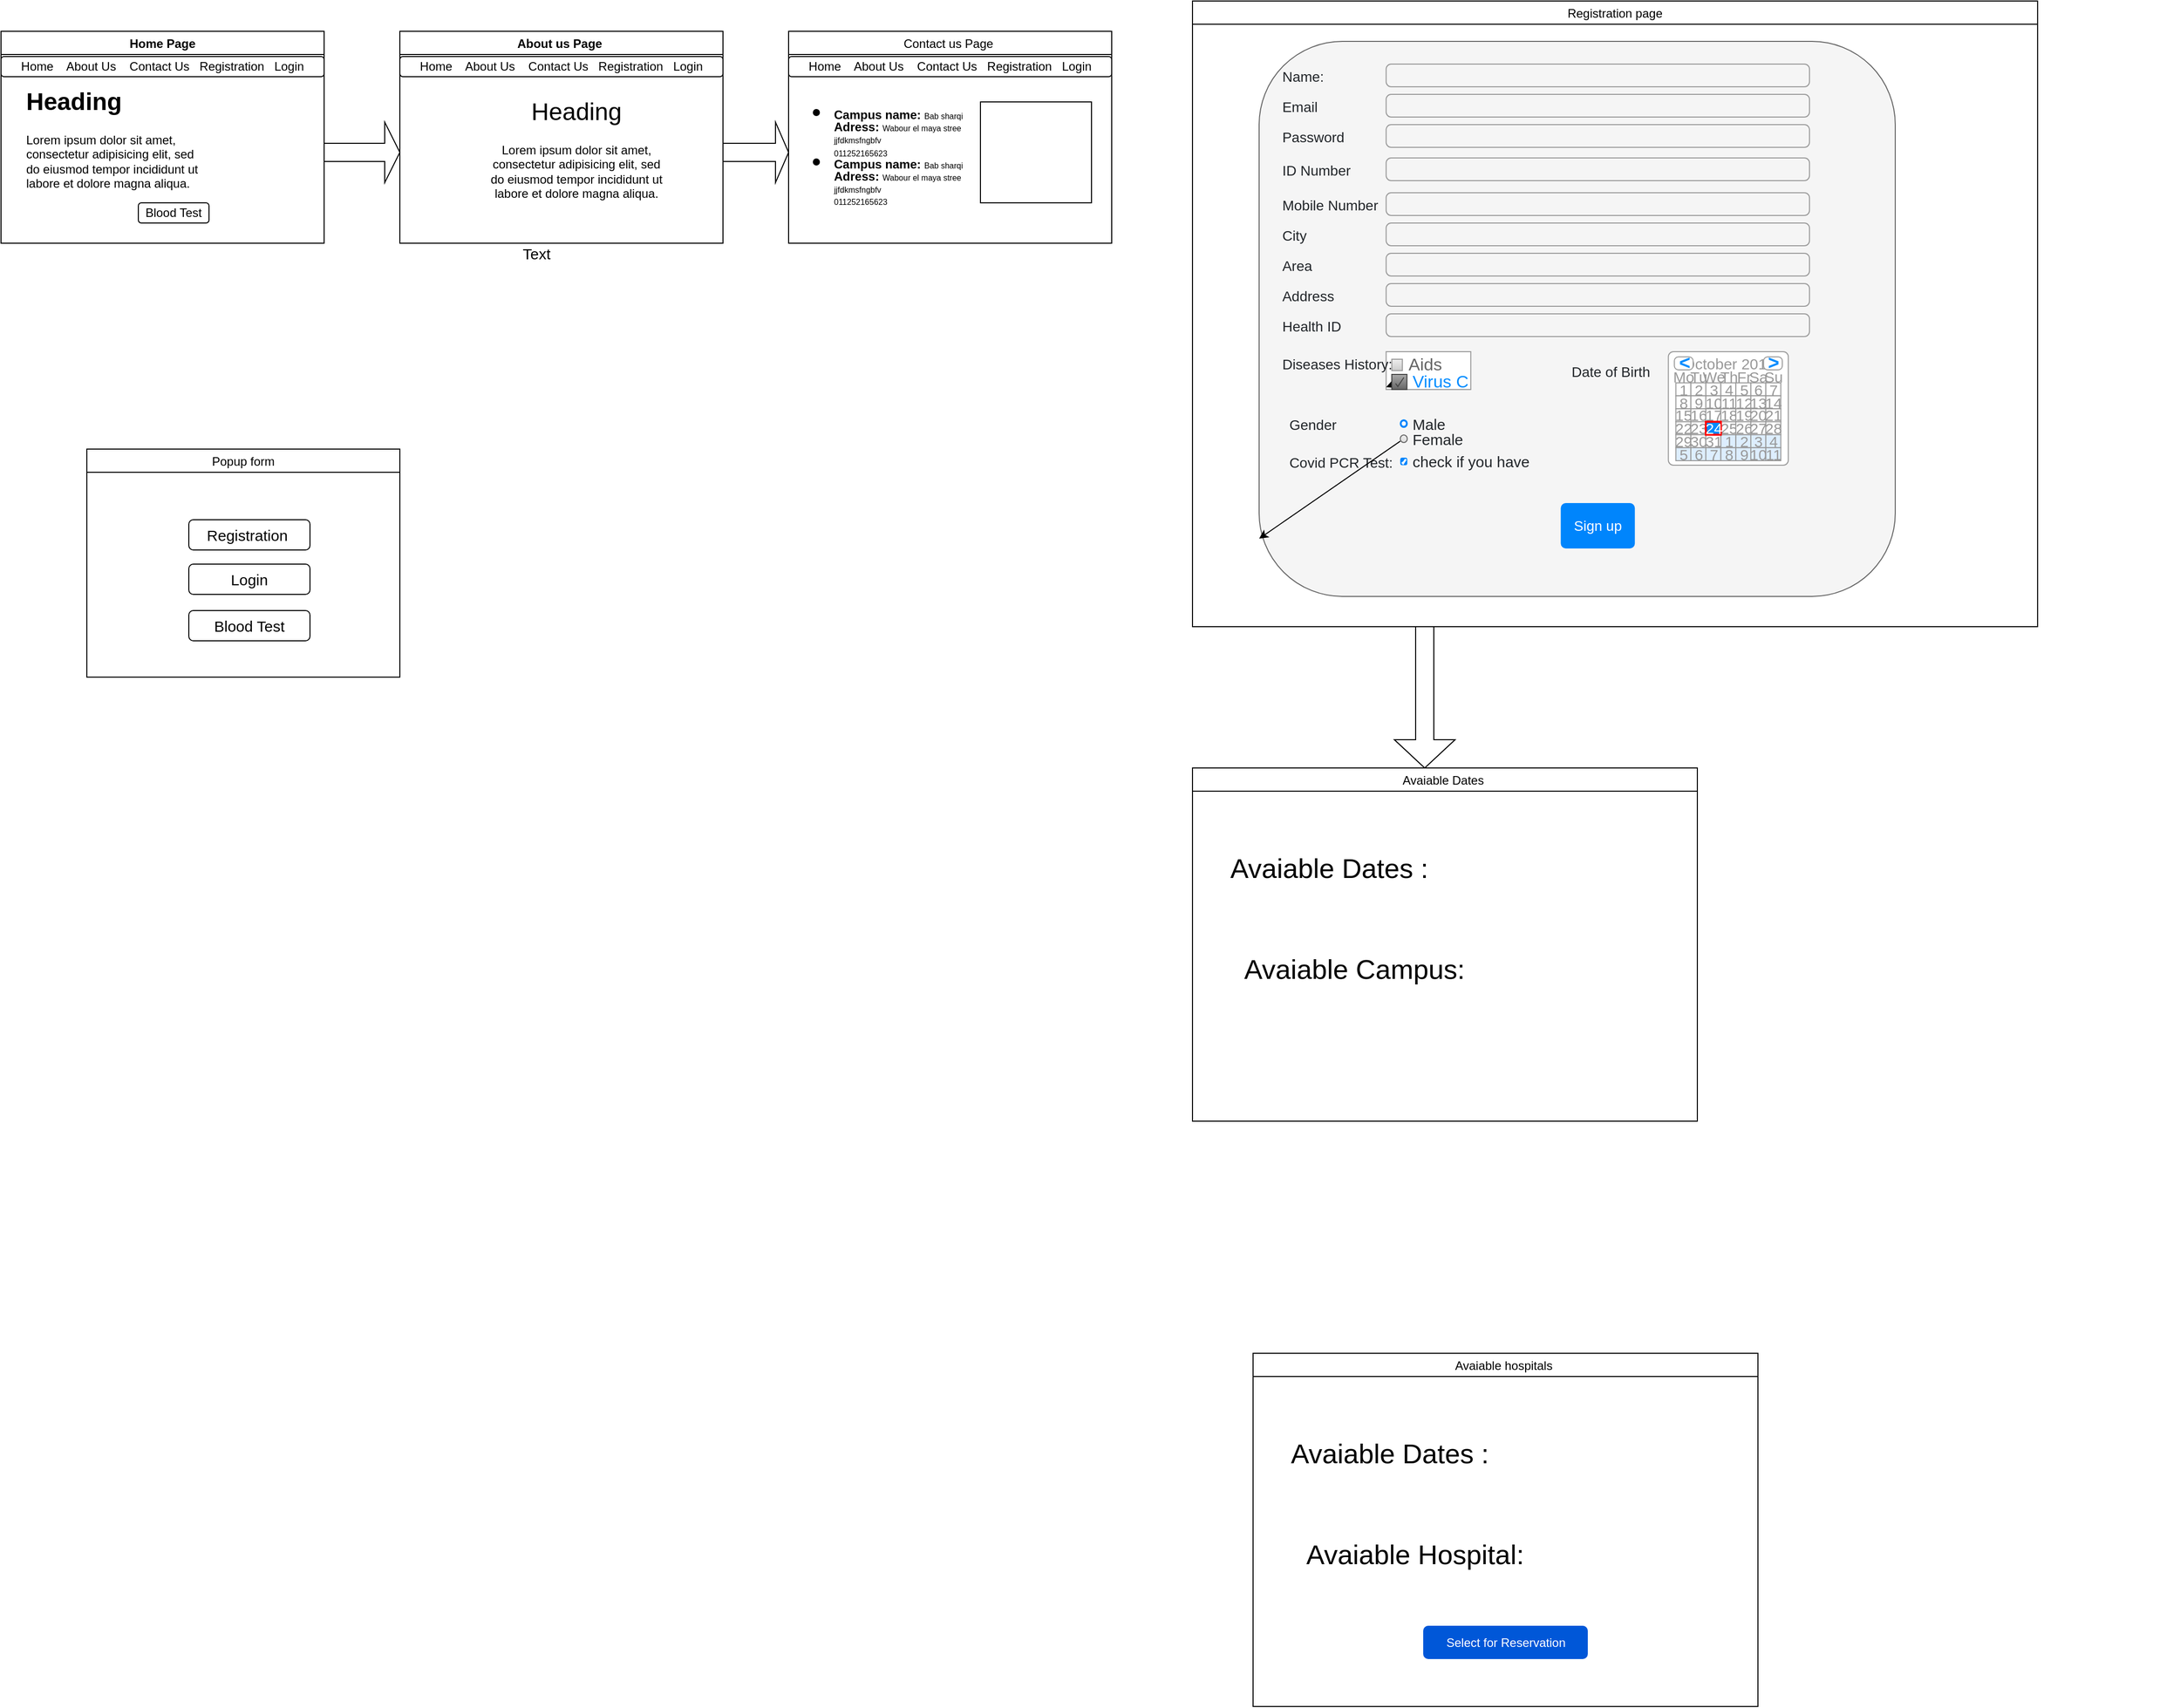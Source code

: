 <mxfile>
    <diagram id="HuhUC8r1bE9fZLHFmISH" name="Page-1">
        <mxGraphModel dx="2640" dy="2268" grid="1" gridSize="10" guides="1" tooltips="1" connect="1" arrows="1" fold="1" page="1" pageScale="1" pageWidth="1169" pageHeight="827" math="0" shadow="0">
            <root>
                <mxCell id="0"/>
                <mxCell id="1" parent="0"/>
                <mxCell id="187" value="" style="group" parent="1" vertex="1" connectable="0">
                    <mxGeometry x="30" y="-30" width="2070" height="1360" as="geometry"/>
                </mxCell>
                <mxCell id="30" value=" Registration page " style="swimlane;fontStyle=0;startSize=23;" parent="187" vertex="1">
                    <mxGeometry x="1180" width="836.96" height="620" as="geometry"/>
                </mxCell>
                <mxCell id="178" value="" style="group" parent="30" vertex="1" connectable="0">
                    <mxGeometry x="66" y="40" width="910.964" height="550" as="geometry"/>
                </mxCell>
                <mxCell id="50" value="" style="rounded=1;whiteSpace=wrap;html=1;fontSize=15;fillColor=#f5f5f5;fontColor=#333333;strokeColor=#666666;" parent="178" vertex="1">
                    <mxGeometry width="630" height="550" as="geometry"/>
                </mxCell>
                <mxCell id="176" value="" style="group" parent="178" vertex="1" connectable="0">
                    <mxGeometry x="20.964" y="22.5" width="890" height="480" as="geometry"/>
                </mxCell>
                <mxCell id="51" value="Email" style="fillColor=none;strokeColor=none;align=left;fontSize=14;fontColor=#212529;" parent="176" vertex="1">
                    <mxGeometry y="30" width="41.928" height="22.5" as="geometry"/>
                </mxCell>
                <mxCell id="52" value="" style="html=1;shadow=0;dashed=0;shape=mxgraph.bootstrap.rrect;rSize=5;fillColor=none;strokeColor=#999999;align=left;spacing=15;fontSize=14;fontColor=#6C767D;" parent="176" vertex="1">
                    <mxGeometry x="104.819" y="30" width="419.277" height="22.5" as="geometry"/>
                </mxCell>
                <mxCell id="53" value="Password" style="fillColor=none;strokeColor=none;align=left;fontSize=14;fontColor=#212529;" parent="176" vertex="1">
                    <mxGeometry y="60" width="48.916" height="22.5" as="geometry"/>
                </mxCell>
                <mxCell id="54" value="" style="html=1;shadow=0;dashed=0;shape=mxgraph.bootstrap.rrect;rSize=5;fillColor=none;strokeColor=#999999;align=left;spacing=15;fontSize=14;fontColor=#6C767D;" parent="176" vertex="1">
                    <mxGeometry x="104.819" y="60" width="419.277" height="22.5" as="geometry"/>
                </mxCell>
                <mxCell id="62" value="Name:" style="fillColor=none;strokeColor=none;align=left;fontSize=14;fontColor=#212529;" parent="176" vertex="1">
                    <mxGeometry width="41.928" height="22.5" as="geometry"/>
                </mxCell>
                <mxCell id="63" value="" style="html=1;shadow=0;dashed=0;shape=mxgraph.bootstrap.rrect;rSize=5;fillColor=none;strokeColor=#999999;align=left;spacing=15;fontSize=14;fontColor=#6C767D;" parent="176" vertex="1">
                    <mxGeometry x="104.819" width="419.277" height="22.5" as="geometry"/>
                </mxCell>
                <mxCell id="65" value="" style="html=1;shadow=0;dashed=0;shape=mxgraph.bootstrap.rrect;rSize=5;fillColor=none;strokeColor=#999999;align=left;spacing=15;fontSize=14;fontColor=#6C767D;" parent="176" vertex="1">
                    <mxGeometry x="104.819" y="93" width="419.277" height="22.5" as="geometry"/>
                </mxCell>
                <mxCell id="66" value="ID Number" style="fillColor=none;strokeColor=none;align=left;fontSize=14;fontColor=#212529;" parent="176" vertex="1">
                    <mxGeometry y="93" width="55.904" height="22.5" as="geometry"/>
                </mxCell>
                <mxCell id="67" value="Mobile Number" style="fillColor=none;strokeColor=none;align=left;fontSize=14;fontColor=#212529;" parent="176" vertex="1">
                    <mxGeometry y="127.5" width="55.904" height="22.5" as="geometry"/>
                </mxCell>
                <mxCell id="68" value="" style="html=1;shadow=0;dashed=0;shape=mxgraph.bootstrap.rrect;rSize=5;fillColor=none;strokeColor=#999999;align=left;spacing=15;fontSize=14;fontColor=#6C767D;" parent="176" vertex="1">
                    <mxGeometry x="104.819" y="127.5" width="419.277" height="22.5" as="geometry"/>
                </mxCell>
                <mxCell id="69" value="" style="html=1;shadow=0;dashed=0;shape=mxgraph.bootstrap.rrect;rSize=5;fillColor=none;strokeColor=#999999;align=left;spacing=15;fontSize=14;fontColor=#6C767D;" parent="176" vertex="1">
                    <mxGeometry x="104.819" y="157.5" width="419.277" height="22.5" as="geometry"/>
                </mxCell>
                <mxCell id="70" value="" style="html=1;shadow=0;dashed=0;shape=mxgraph.bootstrap.rrect;rSize=5;fillColor=none;strokeColor=#999999;align=left;spacing=15;fontSize=14;fontColor=#6C767D;" parent="176" vertex="1">
                    <mxGeometry x="104.819" y="187.5" width="419.277" height="22.5" as="geometry"/>
                </mxCell>
                <mxCell id="71" value="" style="html=1;shadow=0;dashed=0;shape=mxgraph.bootstrap.rrect;rSize=5;fillColor=none;strokeColor=#999999;align=left;spacing=15;fontSize=14;fontColor=#6C767D;" parent="176" vertex="1">
                    <mxGeometry x="104.819" y="217.5" width="419.277" height="22.5" as="geometry"/>
                </mxCell>
                <mxCell id="72" value="City" style="fillColor=none;strokeColor=none;align=left;fontSize=14;fontColor=#212529;" parent="176" vertex="1">
                    <mxGeometry y="157.5" width="55.904" height="22.5" as="geometry"/>
                </mxCell>
                <mxCell id="73" value="Area" style="fillColor=none;strokeColor=none;align=left;fontSize=14;fontColor=#212529;" parent="176" vertex="1">
                    <mxGeometry y="187.5" width="55.904" height="22.5" as="geometry"/>
                </mxCell>
                <mxCell id="74" value="Address" style="fillColor=none;strokeColor=none;align=left;fontSize=14;fontColor=#212529;" parent="176" vertex="1">
                    <mxGeometry y="217.5" width="55.904" height="22.5" as="geometry"/>
                </mxCell>
                <mxCell id="75" value="Health ID" style="fillColor=none;strokeColor=none;align=left;fontSize=14;fontColor=#212529;" parent="176" vertex="1">
                    <mxGeometry y="247.5" width="55.904" height="22.5" as="geometry"/>
                </mxCell>
                <mxCell id="76" value="" style="html=1;shadow=0;dashed=0;shape=mxgraph.bootstrap.rrect;rSize=5;fillColor=none;strokeColor=#999999;align=left;spacing=15;fontSize=14;fontColor=#6C767D;" parent="176" vertex="1">
                    <mxGeometry x="104.819" y="247.5" width="419.277" height="22.5" as="geometry"/>
                </mxCell>
                <mxCell id="77" value="" style="group" parent="176" vertex="1" connectable="0">
                    <mxGeometry x="6.988" y="345" width="301.181" height="97.5" as="geometry"/>
                </mxCell>
                <mxCell id="55" value="Gender" style="fillColor=none;strokeColor=none;align=left;fontSize=14;fontColor=#212529;" parent="77" vertex="1">
                    <mxGeometry width="34.94" height="22.5" as="geometry"/>
                </mxCell>
                <mxCell id="56" value="Male" style="html=1;shadow=0;dashed=0;shape=mxgraph.bootstrap.radioButton2;labelPosition=right;verticalLabelPosition=middle;align=left;verticalAlign=middle;gradientColor=#DEDEDE;fillColor=#EDEDED;strokeColor=#666666;checked=1;spacing=5;fontColor=#212529;checkedFill=#0085FC;checkedStroke=#ffffff;sketch=0;fontSize=15;" parent="77" vertex="1">
                    <mxGeometry x="111.807" y="7.5" width="6.988" height="7.5" as="geometry"/>
                </mxCell>
                <mxCell id="57" value="Female" style="html=1;shadow=0;dashed=0;shape=mxgraph.bootstrap.radioButton2;labelPosition=right;verticalLabelPosition=middle;align=left;verticalAlign=middle;gradientColor=#DEDEDE;fillColor=#EDEDED;strokeColor=#666666;checked=0;spacing=5;fontColor=#212529;checkedFill=#0085FC;checkedStroke=#ffffff;sketch=0;fontSize=15;" parent="77" vertex="1">
                    <mxGeometry x="111.807" y="22.5" width="6.988" height="7.5" as="geometry"/>
                </mxCell>
                <mxCell id="59" value="Covid PCR Test:" style="fillColor=none;strokeColor=none;align=left;fontSize=14;fontColor=#212529;" parent="77" vertex="1">
                    <mxGeometry y="37.5" width="76.867" height="22.5" as="geometry"/>
                </mxCell>
                <mxCell id="60" value="check if you have&amp;nbsp;" style="html=1;shadow=0;dashed=0;shape=mxgraph.bootstrap.checkbox2;labelPosition=right;verticalLabelPosition=middle;align=left;verticalAlign=middle;gradientColor=#DEDEDE;fillColor=#EDEDED;strokeColor=#666666;checked=1;spacing=5;fontColor=#212529;checkedFill=#0085FC;checkedStroke=#ffffff;sketch=0;fontSize=15;" parent="77" vertex="1">
                    <mxGeometry x="111.807" y="45" width="6.988" height="7.5" as="geometry"/>
                </mxCell>
                <mxCell id="78" value="" style="strokeWidth=1;shadow=0;dashed=0;align=center;html=1;shape=mxgraph.mockup.forms.rrect;rSize=0;strokeColor=#999999;fillColor=#ffffff;recursiveResize=0;fontSize=15;" parent="176" vertex="1">
                    <mxGeometry x="104.819" y="285" width="83.855" height="37.5" as="geometry"/>
                </mxCell>
                <mxCell id="80" value="Aids" style="strokeWidth=1;shadow=0;dashed=0;align=center;html=1;shape=mxgraph.mockup.forms.rrect;rSize=0;fillColor=#eeeeee;strokeColor=#999999;gradientColor=#cccccc;align=left;spacingLeft=4;fontSize=17;fontColor=#666666;labelPosition=right;" parent="78" vertex="1">
                    <mxGeometry x="5.59" y="7.5" width="10.482" height="11.25" as="geometry"/>
                </mxCell>
                <mxCell id="90" style="edgeStyle=none;html=1;fontSize=15;" parent="78" source="81" target="78" edge="1">
                    <mxGeometry relative="1" as="geometry"/>
                </mxCell>
                <mxCell id="81" value="Virus C" style="strokeWidth=1;shadow=0;dashed=0;align=center;html=1;shape=mxgraph.mockup.forms.checkbox;rSize=0;resizable=0;fillColor=#aaaaaa;strokeColor=#444444;gradientColor=#666666;align=left;spacingLeft=4;fontSize=17;fontColor=#008cff;labelPosition=right;" parent="78" vertex="1">
                    <mxGeometry x="5.59" y="22.5" width="15" height="15" as="geometry"/>
                </mxCell>
                <mxCell id="91" value="Diseases History:" style="fillColor=none;strokeColor=none;align=left;fontSize=14;fontColor=#212529;" parent="176" vertex="1">
                    <mxGeometry y="285" width="76.867" height="22.5" as="geometry"/>
                </mxCell>
                <mxCell id="122" value="" style="strokeWidth=1;shadow=0;dashed=0;align=center;html=1;shape=mxgraph.mockup.forms.rrect;rSize=5;strokeColor=#999999;fillColor=#ffffff;fontSize=15;" parent="176" vertex="1">
                    <mxGeometry x="384.337" y="285" width="118.795" height="112.5" as="geometry"/>
                </mxCell>
                <mxCell id="123" value="October 2014" style="strokeWidth=1;shadow=0;dashed=0;align=center;html=1;shape=mxgraph.mockup.forms.anchor;fontColor=#999999;fontSize=15;" parent="122" vertex="1">
                    <mxGeometry x="22.274" y="5.143" width="74.247" height="12.857" as="geometry"/>
                </mxCell>
                <mxCell id="124" value="&lt;" style="strokeWidth=1;shadow=0;dashed=0;align=center;html=1;shape=mxgraph.mockup.forms.rrect;rSize=4;strokeColor=#999999;fontColor=#008cff;fontSize=19;fontStyle=1;" parent="122" vertex="1">
                    <mxGeometry x="5.94" y="5.143" width="18.562" height="12.857" as="geometry"/>
                </mxCell>
                <mxCell id="125" value="&gt;" style="strokeWidth=1;shadow=0;dashed=0;align=center;html=1;shape=mxgraph.mockup.forms.rrect;rSize=4;strokeColor=#999999;fontColor=#008cff;fontSize=19;fontStyle=1;" parent="122" vertex="1">
                    <mxGeometry x="94.294" y="5.143" width="18.562" height="12.857" as="geometry"/>
                </mxCell>
                <mxCell id="126" value="Mo" style="strokeWidth=1;shadow=0;dashed=0;align=center;html=1;shape=mxgraph.mockup.forms.anchor;fontColor=#999999;fontSize=15;" parent="122" vertex="1">
                    <mxGeometry x="7.425" y="18.0" width="14.849" height="12.857" as="geometry"/>
                </mxCell>
                <mxCell id="127" value="Tu" style="strokeWidth=1;shadow=0;dashed=0;align=center;html=1;shape=mxgraph.mockup.forms.anchor;fontColor=#999999;fontSize=15;" parent="122" vertex="1">
                    <mxGeometry x="22.274" y="18.0" width="14.849" height="12.857" as="geometry"/>
                </mxCell>
                <mxCell id="128" value="We" style="strokeWidth=1;shadow=0;dashed=0;align=center;html=1;shape=mxgraph.mockup.forms.anchor;fontColor=#999999;fontSize=15;" parent="122" vertex="1">
                    <mxGeometry x="37.123" y="18.0" width="14.849" height="12.857" as="geometry"/>
                </mxCell>
                <mxCell id="129" value="Th" style="strokeWidth=1;shadow=0;dashed=0;align=center;html=1;shape=mxgraph.mockup.forms.anchor;fontColor=#999999;fontSize=15;" parent="122" vertex="1">
                    <mxGeometry x="51.973" y="18.0" width="14.849" height="12.857" as="geometry"/>
                </mxCell>
                <mxCell id="130" value="Fr" style="strokeWidth=1;shadow=0;dashed=0;align=center;html=1;shape=mxgraph.mockup.forms.anchor;fontColor=#999999;fontSize=15;" parent="122" vertex="1">
                    <mxGeometry x="66.822" y="18.0" width="14.849" height="12.857" as="geometry"/>
                </mxCell>
                <mxCell id="131" value="Sa" style="strokeWidth=1;shadow=0;dashed=0;align=center;html=1;shape=mxgraph.mockup.forms.anchor;fontColor=#999999;fontSize=15;" parent="122" vertex="1">
                    <mxGeometry x="81.672" y="18.0" width="14.849" height="12.857" as="geometry"/>
                </mxCell>
                <mxCell id="132" value="Su" style="strokeWidth=1;shadow=0;dashed=0;align=center;html=1;shape=mxgraph.mockup.forms.anchor;fontColor=#999999;fontSize=15;" parent="122" vertex="1">
                    <mxGeometry x="96.521" y="18.0" width="14.849" height="12.857" as="geometry"/>
                </mxCell>
                <mxCell id="133" value="1" style="strokeWidth=1;shadow=0;dashed=0;align=center;html=1;shape=mxgraph.mockup.forms.rrect;rSize=0;strokeColor=#999999;fontColor=#999999;fontSize=15;" parent="122" vertex="1">
                    <mxGeometry x="7.425" y="30.857" width="14.849" height="12.857" as="geometry"/>
                </mxCell>
                <mxCell id="134" value="2" style="strokeWidth=1;shadow=0;dashed=0;align=center;html=1;shape=mxgraph.mockup.forms.rrect;rSize=0;strokeColor=#999999;fontColor=#999999;fontSize=15;" parent="122" vertex="1">
                    <mxGeometry x="22.274" y="30.857" width="14.849" height="12.857" as="geometry"/>
                </mxCell>
                <mxCell id="135" value="3" style="strokeWidth=1;shadow=0;dashed=0;align=center;html=1;shape=mxgraph.mockup.forms.rrect;rSize=0;strokeColor=#999999;fontColor=#999999;fontSize=15;" parent="122" vertex="1">
                    <mxGeometry x="37.123" y="30.857" width="14.849" height="12.857" as="geometry"/>
                </mxCell>
                <mxCell id="136" value="4" style="strokeWidth=1;shadow=0;dashed=0;align=center;html=1;shape=mxgraph.mockup.forms.rrect;rSize=0;strokeColor=#999999;fontColor=#999999;fontSize=15;" parent="122" vertex="1">
                    <mxGeometry x="51.973" y="30.857" width="14.849" height="12.857" as="geometry"/>
                </mxCell>
                <mxCell id="137" value="5" style="strokeWidth=1;shadow=0;dashed=0;align=center;html=1;shape=mxgraph.mockup.forms.rrect;rSize=0;strokeColor=#999999;fontColor=#999999;fontSize=15;" parent="122" vertex="1">
                    <mxGeometry x="66.822" y="30.857" width="14.849" height="12.857" as="geometry"/>
                </mxCell>
                <mxCell id="138" value="6" style="strokeWidth=1;shadow=0;dashed=0;align=center;html=1;shape=mxgraph.mockup.forms.rrect;rSize=0;strokeColor=#999999;fontColor=#999999;fontSize=15;" parent="122" vertex="1">
                    <mxGeometry x="81.672" y="30.857" width="14.849" height="12.857" as="geometry"/>
                </mxCell>
                <mxCell id="139" value="7" style="strokeWidth=1;shadow=0;dashed=0;align=center;html=1;shape=mxgraph.mockup.forms.rrect;rSize=0;strokeColor=#999999;fontColor=#999999;fontSize=15;" parent="122" vertex="1">
                    <mxGeometry x="96.521" y="30.857" width="14.849" height="12.857" as="geometry"/>
                </mxCell>
                <mxCell id="140" value="8" style="strokeWidth=1;shadow=0;dashed=0;align=center;html=1;shape=mxgraph.mockup.forms.rrect;rSize=0;strokeColor=#999999;fontColor=#999999;fontSize=15;" parent="122" vertex="1">
                    <mxGeometry x="7.425" y="43.714" width="14.849" height="12.857" as="geometry"/>
                </mxCell>
                <mxCell id="141" value="9" style="strokeWidth=1;shadow=0;dashed=0;align=center;html=1;shape=mxgraph.mockup.forms.rrect;rSize=0;strokeColor=#999999;fontColor=#999999;fontSize=15;" parent="122" vertex="1">
                    <mxGeometry x="22.274" y="43.714" width="14.849" height="12.857" as="geometry"/>
                </mxCell>
                <mxCell id="142" value="10" style="strokeWidth=1;shadow=0;dashed=0;align=center;html=1;shape=mxgraph.mockup.forms.rrect;rSize=0;strokeColor=#999999;fontColor=#999999;fontSize=15;" parent="122" vertex="1">
                    <mxGeometry x="37.123" y="43.714" width="14.849" height="12.857" as="geometry"/>
                </mxCell>
                <mxCell id="143" value="11" style="strokeWidth=1;shadow=0;dashed=0;align=center;html=1;shape=mxgraph.mockup.forms.rrect;rSize=0;strokeColor=#999999;fontColor=#999999;fontSize=15;" parent="122" vertex="1">
                    <mxGeometry x="51.973" y="43.714" width="14.849" height="12.857" as="geometry"/>
                </mxCell>
                <mxCell id="144" value="12" style="strokeWidth=1;shadow=0;dashed=0;align=center;html=1;shape=mxgraph.mockup.forms.rrect;rSize=0;strokeColor=#999999;fontColor=#999999;fontSize=15;" parent="122" vertex="1">
                    <mxGeometry x="66.822" y="43.714" width="14.849" height="12.857" as="geometry"/>
                </mxCell>
                <mxCell id="145" value="13" style="strokeWidth=1;shadow=0;dashed=0;align=center;html=1;shape=mxgraph.mockup.forms.rrect;rSize=0;strokeColor=#999999;fontColor=#999999;fontSize=15;" parent="122" vertex="1">
                    <mxGeometry x="81.672" y="43.714" width="14.849" height="12.857" as="geometry"/>
                </mxCell>
                <mxCell id="146" value="14" style="strokeWidth=1;shadow=0;dashed=0;align=center;html=1;shape=mxgraph.mockup.forms.rrect;rSize=0;strokeColor=#999999;fontColor=#999999;fontSize=15;" parent="122" vertex="1">
                    <mxGeometry x="96.521" y="43.714" width="14.849" height="12.857" as="geometry"/>
                </mxCell>
                <mxCell id="147" value="15" style="strokeWidth=1;shadow=0;dashed=0;align=center;html=1;shape=mxgraph.mockup.forms.rrect;rSize=0;strokeColor=#999999;fontColor=#999999;fontSize=15;" parent="122" vertex="1">
                    <mxGeometry x="7.425" y="56.571" width="14.849" height="12.857" as="geometry"/>
                </mxCell>
                <mxCell id="148" value="16" style="strokeWidth=1;shadow=0;dashed=0;align=center;html=1;shape=mxgraph.mockup.forms.rrect;rSize=0;strokeColor=#999999;fontColor=#999999;fontSize=15;" parent="122" vertex="1">
                    <mxGeometry x="22.274" y="56.571" width="14.849" height="12.857" as="geometry"/>
                </mxCell>
                <mxCell id="149" value="17" style="strokeWidth=1;shadow=0;dashed=0;align=center;html=1;shape=mxgraph.mockup.forms.rrect;rSize=0;strokeColor=#999999;fontColor=#999999;fontSize=15;" parent="122" vertex="1">
                    <mxGeometry x="37.123" y="56.571" width="14.849" height="12.857" as="geometry"/>
                </mxCell>
                <mxCell id="150" value="18" style="strokeWidth=1;shadow=0;dashed=0;align=center;html=1;shape=mxgraph.mockup.forms.rrect;rSize=0;strokeColor=#999999;fontColor=#999999;fontSize=15;" parent="122" vertex="1">
                    <mxGeometry x="51.973" y="56.571" width="14.849" height="12.857" as="geometry"/>
                </mxCell>
                <mxCell id="151" value="19" style="strokeWidth=1;shadow=0;dashed=0;align=center;html=1;shape=mxgraph.mockup.forms.rrect;rSize=0;strokeColor=#999999;fontColor=#999999;fontSize=15;" parent="122" vertex="1">
                    <mxGeometry x="66.822" y="56.571" width="14.849" height="12.857" as="geometry"/>
                </mxCell>
                <mxCell id="152" value="20" style="strokeWidth=1;shadow=0;dashed=0;align=center;html=1;shape=mxgraph.mockup.forms.rrect;rSize=0;strokeColor=#999999;fontColor=#999999;fontSize=15;" parent="122" vertex="1">
                    <mxGeometry x="81.672" y="56.571" width="14.849" height="12.857" as="geometry"/>
                </mxCell>
                <mxCell id="153" value="21" style="strokeWidth=1;shadow=0;dashed=0;align=center;html=1;shape=mxgraph.mockup.forms.rrect;rSize=0;strokeColor=#999999;fontColor=#999999;fontSize=15;" parent="122" vertex="1">
                    <mxGeometry x="96.521" y="56.571" width="14.849" height="12.857" as="geometry"/>
                </mxCell>
                <mxCell id="154" value="22" style="strokeWidth=1;shadow=0;dashed=0;align=center;html=1;shape=mxgraph.mockup.forms.rrect;rSize=0;strokeColor=#999999;fontColor=#999999;fontSize=15;" parent="122" vertex="1">
                    <mxGeometry x="7.425" y="69.429" width="14.849" height="12.857" as="geometry"/>
                </mxCell>
                <mxCell id="155" value="23" style="strokeWidth=1;shadow=0;dashed=0;align=center;html=1;shape=mxgraph.mockup.forms.rrect;rSize=0;strokeColor=#999999;fontColor=#999999;fontSize=15;" parent="122" vertex="1">
                    <mxGeometry x="22.274" y="69.429" width="14.849" height="12.857" as="geometry"/>
                </mxCell>
                <mxCell id="156" value="25" style="strokeWidth=1;shadow=0;dashed=0;align=center;html=1;shape=mxgraph.mockup.forms.rrect;rSize=0;strokeColor=#999999;fontColor=#999999;fontSize=15;" parent="122" vertex="1">
                    <mxGeometry x="51.973" y="69.429" width="14.849" height="12.857" as="geometry"/>
                </mxCell>
                <mxCell id="157" value="26" style="strokeWidth=1;shadow=0;dashed=0;align=center;html=1;shape=mxgraph.mockup.forms.rrect;rSize=0;strokeColor=#999999;fontColor=#999999;fontSize=15;" parent="122" vertex="1">
                    <mxGeometry x="66.822" y="69.429" width="14.849" height="12.857" as="geometry"/>
                </mxCell>
                <mxCell id="158" value="27" style="strokeWidth=1;shadow=0;dashed=0;align=center;html=1;shape=mxgraph.mockup.forms.rrect;rSize=0;strokeColor=#999999;fontColor=#999999;fontSize=15;" parent="122" vertex="1">
                    <mxGeometry x="81.672" y="69.429" width="14.849" height="12.857" as="geometry"/>
                </mxCell>
                <mxCell id="159" value="28" style="strokeWidth=1;shadow=0;dashed=0;align=center;html=1;shape=mxgraph.mockup.forms.rrect;rSize=0;strokeColor=#999999;fontColor=#999999;fontSize=15;" parent="122" vertex="1">
                    <mxGeometry x="96.521" y="69.429" width="14.849" height="12.857" as="geometry"/>
                </mxCell>
                <mxCell id="160" value="29" style="strokeWidth=1;shadow=0;dashed=0;align=center;html=1;shape=mxgraph.mockup.forms.rrect;rSize=0;strokeColor=#999999;fontColor=#999999;fontSize=15;" parent="122" vertex="1">
                    <mxGeometry x="7.425" y="82.286" width="14.849" height="12.857" as="geometry"/>
                </mxCell>
                <mxCell id="161" value="30" style="strokeWidth=1;shadow=0;dashed=0;align=center;html=1;shape=mxgraph.mockup.forms.rrect;rSize=0;strokeColor=#999999;fontColor=#999999;fontSize=15;" parent="122" vertex="1">
                    <mxGeometry x="22.274" y="82.286" width="14.849" height="12.857" as="geometry"/>
                </mxCell>
                <mxCell id="162" value="31" style="strokeWidth=1;shadow=0;dashed=0;align=center;html=1;shape=mxgraph.mockup.forms.rrect;rSize=0;strokeColor=#999999;fontColor=#999999;fontSize=15;" parent="122" vertex="1">
                    <mxGeometry x="37.123" y="82.286" width="14.849" height="12.857" as="geometry"/>
                </mxCell>
                <mxCell id="163" value="1" style="strokeWidth=1;shadow=0;dashed=0;align=center;html=1;shape=mxgraph.mockup.forms.rrect;rSize=0;strokeColor=#999999;fontColor=#999999;fillColor=#ddeeff;fontSize=15;" parent="122" vertex="1">
                    <mxGeometry x="51.973" y="82.286" width="14.849" height="12.857" as="geometry"/>
                </mxCell>
                <mxCell id="164" value="2" style="strokeWidth=1;shadow=0;dashed=0;align=center;html=1;shape=mxgraph.mockup.forms.rrect;rSize=0;strokeColor=#999999;fontColor=#999999;fillColor=#ddeeff;fontSize=15;" parent="122" vertex="1">
                    <mxGeometry x="66.822" y="82.286" width="14.849" height="12.857" as="geometry"/>
                </mxCell>
                <mxCell id="165" value="3" style="strokeWidth=1;shadow=0;dashed=0;align=center;html=1;shape=mxgraph.mockup.forms.rrect;rSize=0;strokeColor=#999999;fontColor=#999999;fillColor=#ddeeff;fontSize=15;" parent="122" vertex="1">
                    <mxGeometry x="81.672" y="82.286" width="14.849" height="12.857" as="geometry"/>
                </mxCell>
                <mxCell id="166" value="4" style="strokeWidth=1;shadow=0;dashed=0;align=center;html=1;shape=mxgraph.mockup.forms.rrect;rSize=0;strokeColor=#999999;fontColor=#999999;fillColor=#ddeeff;fontSize=15;" parent="122" vertex="1">
                    <mxGeometry x="96.521" y="82.286" width="14.849" height="12.857" as="geometry"/>
                </mxCell>
                <mxCell id="167" value="5" style="strokeWidth=1;shadow=0;dashed=0;align=center;html=1;shape=mxgraph.mockup.forms.rrect;rSize=0;strokeColor=#999999;fontColor=#999999;fillColor=#ddeeff;fontSize=15;" parent="122" vertex="1">
                    <mxGeometry x="7.425" y="95.143" width="14.849" height="12.857" as="geometry"/>
                </mxCell>
                <mxCell id="168" value="6" style="strokeWidth=1;shadow=0;dashed=0;align=center;html=1;shape=mxgraph.mockup.forms.rrect;rSize=0;strokeColor=#999999;fontColor=#999999;fillColor=#ddeeff;fontSize=15;" parent="122" vertex="1">
                    <mxGeometry x="22.274" y="95.143" width="14.849" height="12.857" as="geometry"/>
                </mxCell>
                <mxCell id="169" value="7" style="strokeWidth=1;shadow=0;dashed=0;align=center;html=1;shape=mxgraph.mockup.forms.rrect;rSize=0;strokeColor=#999999;fontColor=#999999;fillColor=#ddeeff;fontSize=15;" parent="122" vertex="1">
                    <mxGeometry x="37.123" y="95.143" width="14.849" height="12.857" as="geometry"/>
                </mxCell>
                <mxCell id="170" value="8" style="strokeWidth=1;shadow=0;dashed=0;align=center;html=1;shape=mxgraph.mockup.forms.rrect;rSize=0;strokeColor=#999999;fontColor=#999999;fillColor=#ddeeff;fontSize=15;" parent="122" vertex="1">
                    <mxGeometry x="51.973" y="95.143" width="14.849" height="12.857" as="geometry"/>
                </mxCell>
                <mxCell id="171" value="9" style="strokeWidth=1;shadow=0;dashed=0;align=center;html=1;shape=mxgraph.mockup.forms.rrect;rSize=0;strokeColor=#999999;fontColor=#999999;fillColor=#ddeeff;fontSize=15;" parent="122" vertex="1">
                    <mxGeometry x="66.822" y="95.143" width="14.849" height="12.857" as="geometry"/>
                </mxCell>
                <mxCell id="172" value="10" style="strokeWidth=1;shadow=0;dashed=0;align=center;html=1;shape=mxgraph.mockup.forms.rrect;rSize=0;strokeColor=#999999;fontColor=#999999;fillColor=#ddeeff;fontSize=15;" parent="122" vertex="1">
                    <mxGeometry x="81.672" y="95.143" width="14.849" height="12.857" as="geometry"/>
                </mxCell>
                <mxCell id="173" value="11" style="strokeWidth=1;shadow=0;dashed=0;align=center;html=1;shape=mxgraph.mockup.forms.rrect;rSize=0;strokeColor=#999999;fontColor=#999999;fillColor=#ddeeff;fontSize=15;" parent="122" vertex="1">
                    <mxGeometry x="96.521" y="95.143" width="14.849" height="12.857" as="geometry"/>
                </mxCell>
                <mxCell id="174" value="24" style="strokeWidth=1;shadow=0;dashed=0;align=center;html=1;shape=mxgraph.mockup.forms.rrect;rSize=0;strokeColor=#ff0000;fontColor=#ffffff;strokeWidth=2;fillColor=#008cff;fontSize=15;" parent="122" vertex="1">
                    <mxGeometry x="37.123" y="69.429" width="14.849" height="12.857" as="geometry"/>
                </mxCell>
                <mxCell id="175" value="Date of Birth" style="fillColor=none;strokeColor=none;align=left;fontSize=14;fontColor=#212529;" parent="176" vertex="1">
                    <mxGeometry x="286.506" y="292.5" width="76.867" height="22.5" as="geometry"/>
                </mxCell>
                <mxCell id="61" value="Sign up" style="html=1;shadow=0;dashed=0;shape=mxgraph.bootstrap.rrect;rSize=5;fillColor=#0085FC;strokeColor=none;align=center;fontSize=14;fontColor=#FFFFFF;sketch=0;" parent="176" vertex="1">
                    <mxGeometry x="277.771" y="435" width="73.373" height="45" as="geometry"/>
                </mxCell>
                <mxCell id="64" style="edgeStyle=none;html=1;fontSize=15;" parent="178" source="57" target="50" edge="1">
                    <mxGeometry relative="1" as="geometry"/>
                </mxCell>
                <mxCell id="2" value="Home Page" style="swimlane;" parent="187" vertex="1">
                    <mxGeometry y="30" width="320" height="210" as="geometry"/>
                </mxCell>
                <mxCell id="3" value="&lt;h1&gt;Heading&lt;/h1&gt;&lt;p&gt;Lorem ipsum dolor sit amet, consectetur adipisicing elit, sed do eiusmod tempor incididunt ut labore et dolore magna aliqua.&lt;/p&gt;" style="text;html=1;strokeColor=none;fillColor=none;spacing=5;spacingTop=-20;whiteSpace=wrap;overflow=hidden;rounded=0;" parent="2" vertex="1">
                    <mxGeometry x="20" y="50" width="190" height="120" as="geometry"/>
                </mxCell>
                <mxCell id="4" value="Blood Test" style="rounded=1;whiteSpace=wrap;html=1;" parent="2" vertex="1">
                    <mxGeometry x="136" y="170" width="70" height="20" as="geometry"/>
                </mxCell>
                <mxCell id="5" value="Home&amp;nbsp; &amp;nbsp; About Us&amp;nbsp; &amp;nbsp; Contact Us&amp;nbsp; &amp;nbsp;Registration&amp;nbsp; &amp;nbsp;Login" style="rounded=1;whiteSpace=wrap;html=1;" parent="2" vertex="1">
                    <mxGeometry y="25" width="320" height="20" as="geometry"/>
                </mxCell>
                <mxCell id="6" value="About us Page " style="swimlane;" parent="187" vertex="1">
                    <mxGeometry x="395" y="30" width="320" height="210" as="geometry"/>
                </mxCell>
                <mxCell id="7" value="&lt;h1&gt;&lt;span style=&quot;font-weight: normal&quot;&gt;Heading&lt;/span&gt;&lt;/h1&gt;&lt;p&gt;Lorem ipsum dolor sit amet, consectetur adipisicing elit, sed do eiusmod tempor incididunt ut labore et dolore magna aliqua.&lt;/p&gt;" style="text;html=1;strokeColor=none;fillColor=none;spacing=5;spacingTop=-20;whiteSpace=wrap;overflow=hidden;rounded=0;align=center;" parent="6" vertex="1">
                    <mxGeometry x="80" y="60" width="190" height="120" as="geometry"/>
                </mxCell>
                <mxCell id="9" value="Home&amp;nbsp; &amp;nbsp; About Us&amp;nbsp; &amp;nbsp; Contact Us&amp;nbsp; &amp;nbsp;Registration&amp;nbsp; &amp;nbsp;Login" style="rounded=1;whiteSpace=wrap;html=1;" parent="6" vertex="1">
                    <mxGeometry y="25" width="320" height="20" as="geometry"/>
                </mxCell>
                <mxCell id="188" value="" style="shape=singleArrow;whiteSpace=wrap;html=1;fontSize=27;" parent="6" vertex="1">
                    <mxGeometry x="-75" y="90" width="75" height="60" as="geometry"/>
                </mxCell>
                <mxCell id="10" value="Contact us Page " style="swimlane;fontStyle=0" parent="187" vertex="1">
                    <mxGeometry x="780" y="30" width="320" height="210" as="geometry"/>
                </mxCell>
                <mxCell id="11" value="&lt;h1&gt;&lt;ul&gt;&lt;li style=&quot;line-height: 0.4&quot;&gt;&lt;span style=&quot;font-size: 12px&quot;&gt;Campus name: &lt;/span&gt;&lt;font style=&quot;font-weight: normal ; font-size: 8px&quot;&gt;Bab sharqi&lt;/font&gt;&lt;br&gt;&lt;font style=&quot;font-size: 12px&quot;&gt;Adress:&lt;/font&gt;&lt;font style=&quot;font-weight: normal ; font-size: 12px&quot;&gt; &lt;/font&gt;&lt;span style=&quot;font-weight: normal ; font-size: 8px&quot;&gt;Wabour el maya stree jjfdkmsfngbfv&lt;/span&gt;&lt;br&gt;&lt;span style=&quot;font-weight: normal ; font-size: 8px&quot;&gt;011252165623&amp;nbsp;&lt;/span&gt;&lt;/li&gt;&lt;li style=&quot;line-height: 0.4&quot;&gt;&lt;span style=&quot;font-size: 12px&quot;&gt;Campus name:&amp;nbsp;&lt;/span&gt;&lt;font style=&quot;font-weight: normal ; font-size: 8px&quot;&gt;Bab sharqi&lt;/font&gt;&lt;br&gt;&lt;font style=&quot;font-size: 12px&quot;&gt;Adress:&lt;/font&gt;&lt;font style=&quot;font-weight: normal ; font-size: 12px&quot;&gt;&amp;nbsp;&lt;/font&gt;&lt;span style=&quot;font-weight: normal ; font-size: 8px&quot;&gt;Wabour el maya stree jjfdkmsfngbfv&lt;/span&gt;&lt;br&gt;&lt;span style=&quot;font-weight: normal ; font-size: 8px&quot;&gt;011252165623&amp;nbsp;&lt;/span&gt;&lt;/li&gt;&lt;/ul&gt;&lt;/h1&gt;" style="text;html=1;strokeColor=none;fillColor=none;spacing=5;spacingTop=-20;whiteSpace=wrap;overflow=hidden;rounded=0;align=left;" parent="10" vertex="1">
                    <mxGeometry y="60" width="210" height="120" as="geometry"/>
                </mxCell>
                <mxCell id="12" value="Home&amp;nbsp; &amp;nbsp; About Us&amp;nbsp; &amp;nbsp; Contact Us&amp;nbsp; &amp;nbsp;Registration&amp;nbsp; &amp;nbsp;Login" style="rounded=1;whiteSpace=wrap;html=1;" parent="10" vertex="1">
                    <mxGeometry y="25" width="320" height="20" as="geometry"/>
                </mxCell>
                <mxCell id="15" value="" style="rounded=0;whiteSpace=wrap;html=1;fontSize=8;" parent="10" vertex="1">
                    <mxGeometry x="190" y="70" width="110" height="100" as="geometry"/>
                </mxCell>
                <mxCell id="16" value="Popup form" style="swimlane;fontStyle=0;startSize=23;" parent="187" vertex="1">
                    <mxGeometry x="85" y="444" width="310" height="226" as="geometry"/>
                </mxCell>
                <mxCell id="21" value="&lt;font style=&quot;font-size: 15px&quot;&gt;Login&lt;/font&gt;" style="rounded=1;whiteSpace=wrap;html=1;fontSize=8;" parent="16" vertex="1">
                    <mxGeometry x="101" y="114" width="120" height="30" as="geometry"/>
                </mxCell>
                <mxCell id="24" value="&lt;font style=&quot;font-size: 15px&quot;&gt;Registration&amp;nbsp;&lt;br&gt;&lt;/font&gt;" style="rounded=1;whiteSpace=wrap;html=1;fontSize=8;" parent="16" vertex="1">
                    <mxGeometry x="101" y="70" width="120" height="30" as="geometry"/>
                </mxCell>
                <mxCell id="29" value="&lt;font style=&quot;font-size: 15px&quot;&gt;Blood Test&lt;br&gt;&lt;/font&gt;" style="rounded=1;whiteSpace=wrap;html=1;fontSize=8;" parent="16" vertex="1">
                    <mxGeometry x="101" y="160" width="120" height="30" as="geometry"/>
                </mxCell>
                <mxCell id="38" value="Text" style="text;html=1;align=center;verticalAlign=middle;resizable=0;points=[];autosize=1;strokeColor=none;fillColor=none;fontSize=15;" parent="187" vertex="1">
                    <mxGeometry x="510" y="240" width="40" height="20" as="geometry"/>
                </mxCell>
                <mxCell id="186" value="" style="group" parent="187" vertex="1" connectable="0">
                    <mxGeometry x="1180" y="620" width="500" height="490" as="geometry"/>
                </mxCell>
                <mxCell id="34" value="Avaiable Dates " style="swimlane;fontStyle=0;startSize=23;" parent="186" vertex="1">
                    <mxGeometry y="140" width="500" height="350" as="geometry"/>
                </mxCell>
                <mxCell id="180" value="&lt;font style=&quot;font-size: 27px&quot;&gt;Avaiable Dates :&lt;/font&gt;" style="text;html=1;align=center;verticalAlign=middle;resizable=0;points=[];autosize=1;strokeColor=none;fillColor=none;" parent="34" vertex="1">
                    <mxGeometry x="30" y="90" width="210" height="20" as="geometry"/>
                </mxCell>
                <mxCell id="181" value="&lt;font style=&quot;font-size: 27px&quot;&gt;Avaiable Campus:&lt;/font&gt;" style="text;html=1;align=center;verticalAlign=middle;resizable=0;points=[];autosize=1;strokeColor=none;fillColor=none;fontSize=27;" parent="34" vertex="1">
                    <mxGeometry x="45" y="180" width="230" height="40" as="geometry"/>
                </mxCell>
                <mxCell id="185" value="" style="shape=singleArrow;direction=south;whiteSpace=wrap;html=1;fontSize=27;" parent="34" vertex="1">
                    <mxGeometry x="200" y="-140" width="60" height="140" as="geometry"/>
                </mxCell>
                <mxCell id="184" value="" style="shape=singleArrow;direction=south;whiteSpace=wrap;html=1;fontSize=27;" parent="186" vertex="1">
                    <mxGeometry x="200" width="60" height="140" as="geometry"/>
                </mxCell>
                <mxCell id="189" value="" style="shape=singleArrow;whiteSpace=wrap;html=1;fontSize=27;" parent="187" vertex="1">
                    <mxGeometry x="715" y="120" width="65" height="60" as="geometry"/>
                </mxCell>
                <mxCell id="304" value="Avaiable hospitals " style="swimlane;fontStyle=0;startSize=23;" vertex="1" parent="187">
                    <mxGeometry x="1240" y="1340" width="500" height="350" as="geometry"/>
                </mxCell>
                <mxCell id="305" value="&lt;font style=&quot;font-size: 27px&quot;&gt;Avaiable Dates :&lt;/font&gt;" style="text;html=1;align=center;verticalAlign=middle;resizable=0;points=[];autosize=1;strokeColor=none;fillColor=none;" vertex="1" parent="304">
                    <mxGeometry x="30" y="90" width="210" height="20" as="geometry"/>
                </mxCell>
                <mxCell id="306" value="&lt;font style=&quot;font-size: 27px&quot;&gt;Avaiable Hospital:&lt;/font&gt;" style="text;html=1;align=center;verticalAlign=middle;resizable=0;points=[];autosize=1;strokeColor=none;fillColor=none;fontSize=27;" vertex="1" parent="304">
                    <mxGeometry x="45" y="180" width="230" height="40" as="geometry"/>
                </mxCell>
                <mxCell id="308" value="Select for&amp;nbsp;Reservation" style="rounded=1;fillColor=#0057D8;strokeColor=none;html=1;fontColor=#ffffff;align=center;verticalAlign=middle;fontStyle=0;fontSize=12;sketch=0;" vertex="1" parent="304">
                    <mxGeometry x="168.5" y="270" width="163" height="33" as="geometry"/>
                </mxCell>
            </root>
        </mxGraphModel>
    </diagram>
</mxfile>
